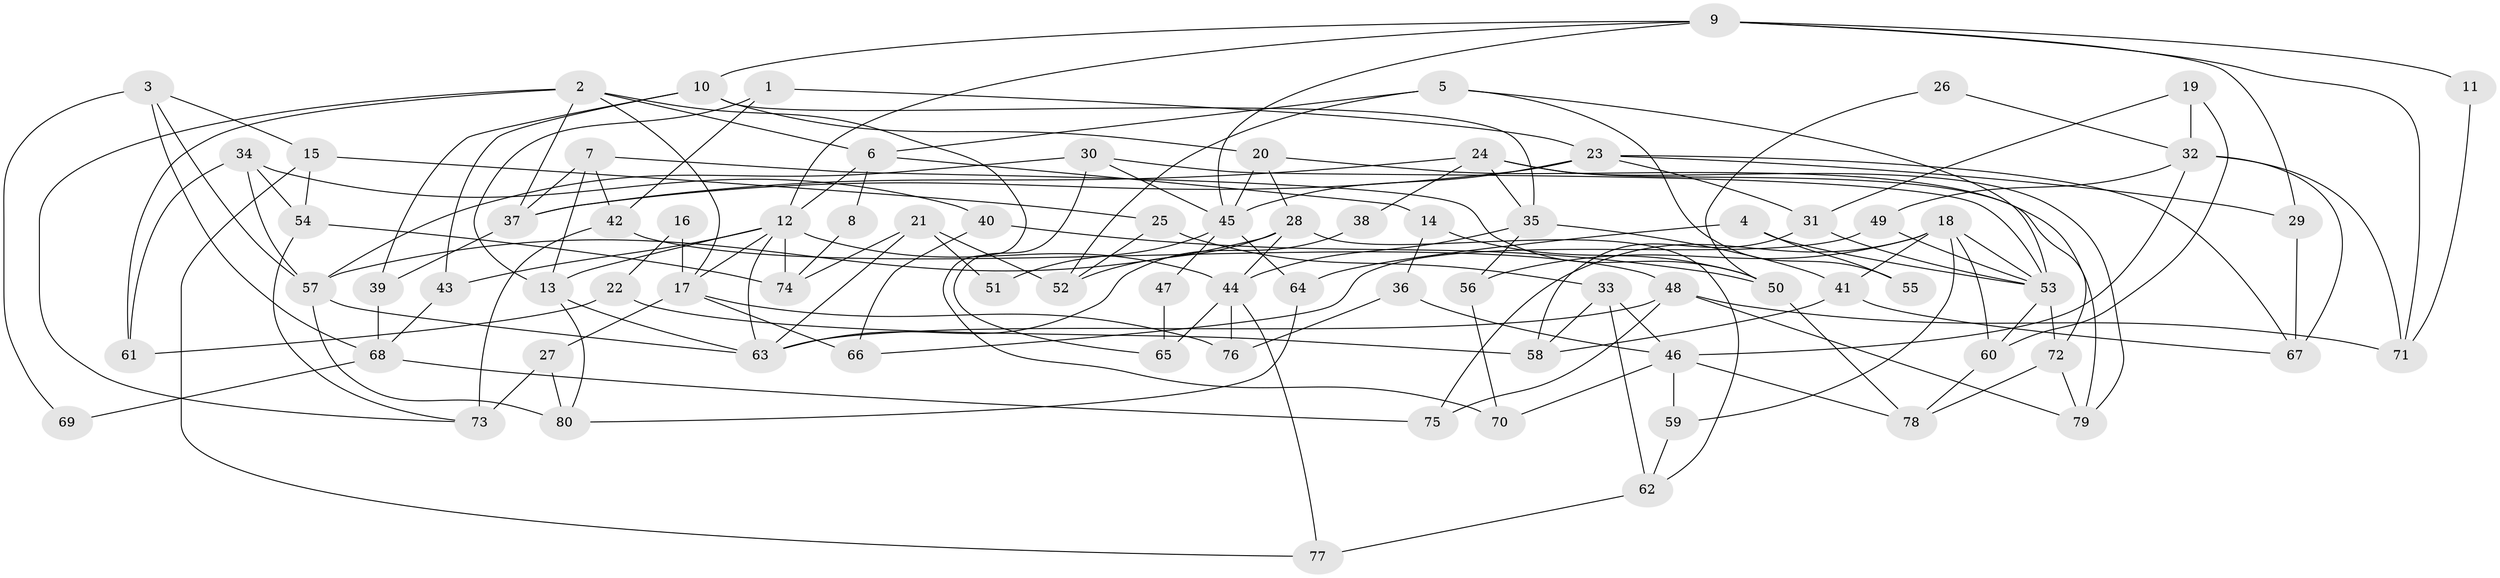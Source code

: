 // coarse degree distribution, {3: 0.16, 7: 0.14, 4: 0.18, 6: 0.2, 2: 0.1, 5: 0.16, 10: 0.04, 11: 0.02}
// Generated by graph-tools (version 1.1) at 2025/52/02/27/25 19:52:01]
// undirected, 80 vertices, 160 edges
graph export_dot {
graph [start="1"]
  node [color=gray90,style=filled];
  1;
  2;
  3;
  4;
  5;
  6;
  7;
  8;
  9;
  10;
  11;
  12;
  13;
  14;
  15;
  16;
  17;
  18;
  19;
  20;
  21;
  22;
  23;
  24;
  25;
  26;
  27;
  28;
  29;
  30;
  31;
  32;
  33;
  34;
  35;
  36;
  37;
  38;
  39;
  40;
  41;
  42;
  43;
  44;
  45;
  46;
  47;
  48;
  49;
  50;
  51;
  52;
  53;
  54;
  55;
  56;
  57;
  58;
  59;
  60;
  61;
  62;
  63;
  64;
  65;
  66;
  67;
  68;
  69;
  70;
  71;
  72;
  73;
  74;
  75;
  76;
  77;
  78;
  79;
  80;
  1 -- 42;
  1 -- 23;
  1 -- 13;
  2 -- 6;
  2 -- 73;
  2 -- 17;
  2 -- 37;
  2 -- 61;
  2 -- 70;
  3 -- 15;
  3 -- 68;
  3 -- 57;
  3 -- 69;
  4 -- 53;
  4 -- 64;
  4 -- 55;
  5 -- 6;
  5 -- 53;
  5 -- 52;
  5 -- 55;
  6 -- 14;
  6 -- 12;
  6 -- 8;
  7 -- 37;
  7 -- 13;
  7 -- 42;
  7 -- 50;
  8 -- 74;
  9 -- 71;
  9 -- 12;
  9 -- 10;
  9 -- 11;
  9 -- 29;
  9 -- 45;
  10 -- 20;
  10 -- 35;
  10 -- 39;
  10 -- 43;
  11 -- 71;
  12 -- 74;
  12 -- 63;
  12 -- 13;
  12 -- 17;
  12 -- 43;
  12 -- 44;
  13 -- 63;
  13 -- 80;
  14 -- 36;
  14 -- 50;
  15 -- 54;
  15 -- 77;
  15 -- 25;
  16 -- 22;
  16 -- 17;
  17 -- 27;
  17 -- 66;
  17 -- 76;
  18 -- 41;
  18 -- 75;
  18 -- 53;
  18 -- 56;
  18 -- 59;
  18 -- 60;
  19 -- 60;
  19 -- 31;
  19 -- 32;
  20 -- 45;
  20 -- 79;
  20 -- 28;
  21 -- 63;
  21 -- 52;
  21 -- 51;
  21 -- 74;
  22 -- 58;
  22 -- 61;
  23 -- 29;
  23 -- 31;
  23 -- 37;
  23 -- 45;
  23 -- 67;
  24 -- 37;
  24 -- 35;
  24 -- 38;
  24 -- 72;
  24 -- 79;
  25 -- 52;
  25 -- 33;
  26 -- 50;
  26 -- 32;
  27 -- 80;
  27 -- 73;
  28 -- 62;
  28 -- 44;
  28 -- 52;
  28 -- 57;
  29 -- 67;
  30 -- 45;
  30 -- 57;
  30 -- 53;
  30 -- 65;
  31 -- 53;
  31 -- 58;
  32 -- 46;
  32 -- 49;
  32 -- 67;
  32 -- 71;
  33 -- 46;
  33 -- 58;
  33 -- 62;
  34 -- 57;
  34 -- 40;
  34 -- 54;
  34 -- 61;
  35 -- 44;
  35 -- 41;
  35 -- 56;
  36 -- 76;
  36 -- 46;
  37 -- 39;
  38 -- 63;
  39 -- 68;
  40 -- 50;
  40 -- 66;
  41 -- 67;
  41 -- 58;
  42 -- 48;
  42 -- 73;
  43 -- 68;
  44 -- 65;
  44 -- 76;
  44 -- 77;
  45 -- 47;
  45 -- 51;
  45 -- 64;
  46 -- 78;
  46 -- 70;
  46 -- 59;
  47 -- 65;
  48 -- 79;
  48 -- 63;
  48 -- 71;
  48 -- 75;
  49 -- 53;
  49 -- 66;
  50 -- 78;
  53 -- 60;
  53 -- 72;
  54 -- 73;
  54 -- 74;
  56 -- 70;
  57 -- 63;
  57 -- 80;
  59 -- 62;
  60 -- 78;
  62 -- 77;
  64 -- 80;
  68 -- 69;
  68 -- 75;
  72 -- 78;
  72 -- 79;
}
